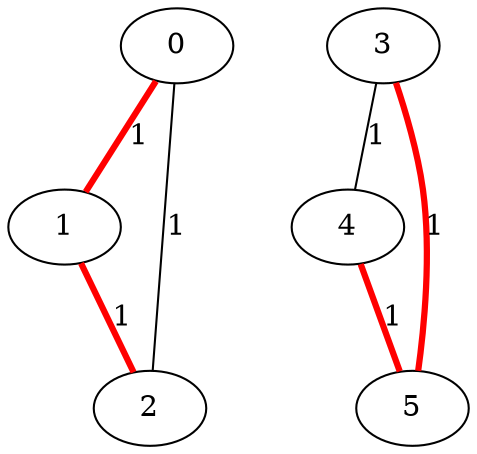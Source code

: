 graph {
    0 -- 1[color="red", penwidth="3", label="1", weight="1"]
    0 -- 2[label="1", weight="1"]
    1 -- 2[color="red", penwidth="3", label="1", weight="1"]
    
    3 -- 4[label="1", weight="1"]
    3 -- 5[color="red", penwidth="3", label="1", weight="1"]
    4 -- 5[color="red", penwidth="3", label="1", weight="1"]
}

